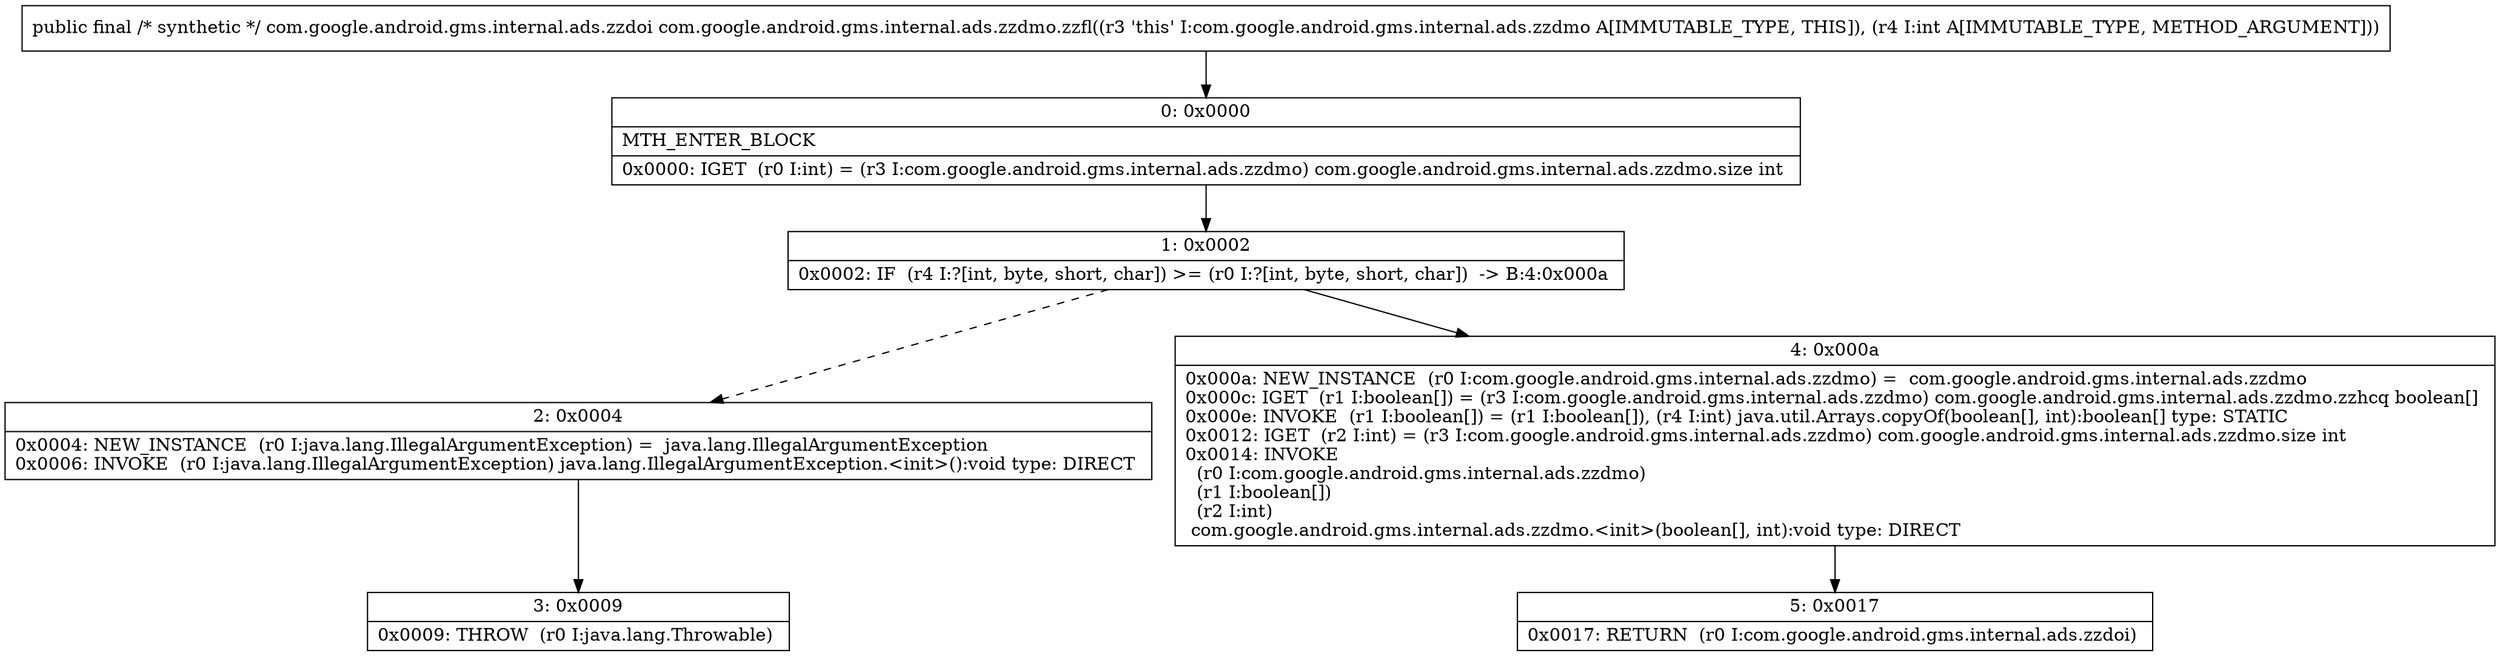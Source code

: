 digraph "CFG forcom.google.android.gms.internal.ads.zzdmo.zzfl(I)Lcom\/google\/android\/gms\/internal\/ads\/zzdoi;" {
Node_0 [shape=record,label="{0\:\ 0x0000|MTH_ENTER_BLOCK\l|0x0000: IGET  (r0 I:int) = (r3 I:com.google.android.gms.internal.ads.zzdmo) com.google.android.gms.internal.ads.zzdmo.size int \l}"];
Node_1 [shape=record,label="{1\:\ 0x0002|0x0002: IF  (r4 I:?[int, byte, short, char]) \>= (r0 I:?[int, byte, short, char])  \-\> B:4:0x000a \l}"];
Node_2 [shape=record,label="{2\:\ 0x0004|0x0004: NEW_INSTANCE  (r0 I:java.lang.IllegalArgumentException) =  java.lang.IllegalArgumentException \l0x0006: INVOKE  (r0 I:java.lang.IllegalArgumentException) java.lang.IllegalArgumentException.\<init\>():void type: DIRECT \l}"];
Node_3 [shape=record,label="{3\:\ 0x0009|0x0009: THROW  (r0 I:java.lang.Throwable) \l}"];
Node_4 [shape=record,label="{4\:\ 0x000a|0x000a: NEW_INSTANCE  (r0 I:com.google.android.gms.internal.ads.zzdmo) =  com.google.android.gms.internal.ads.zzdmo \l0x000c: IGET  (r1 I:boolean[]) = (r3 I:com.google.android.gms.internal.ads.zzdmo) com.google.android.gms.internal.ads.zzdmo.zzhcq boolean[] \l0x000e: INVOKE  (r1 I:boolean[]) = (r1 I:boolean[]), (r4 I:int) java.util.Arrays.copyOf(boolean[], int):boolean[] type: STATIC \l0x0012: IGET  (r2 I:int) = (r3 I:com.google.android.gms.internal.ads.zzdmo) com.google.android.gms.internal.ads.zzdmo.size int \l0x0014: INVOKE  \l  (r0 I:com.google.android.gms.internal.ads.zzdmo)\l  (r1 I:boolean[])\l  (r2 I:int)\l com.google.android.gms.internal.ads.zzdmo.\<init\>(boolean[], int):void type: DIRECT \l}"];
Node_5 [shape=record,label="{5\:\ 0x0017|0x0017: RETURN  (r0 I:com.google.android.gms.internal.ads.zzdoi) \l}"];
MethodNode[shape=record,label="{public final \/* synthetic *\/ com.google.android.gms.internal.ads.zzdoi com.google.android.gms.internal.ads.zzdmo.zzfl((r3 'this' I:com.google.android.gms.internal.ads.zzdmo A[IMMUTABLE_TYPE, THIS]), (r4 I:int A[IMMUTABLE_TYPE, METHOD_ARGUMENT])) }"];
MethodNode -> Node_0;
Node_0 -> Node_1;
Node_1 -> Node_2[style=dashed];
Node_1 -> Node_4;
Node_2 -> Node_3;
Node_4 -> Node_5;
}

